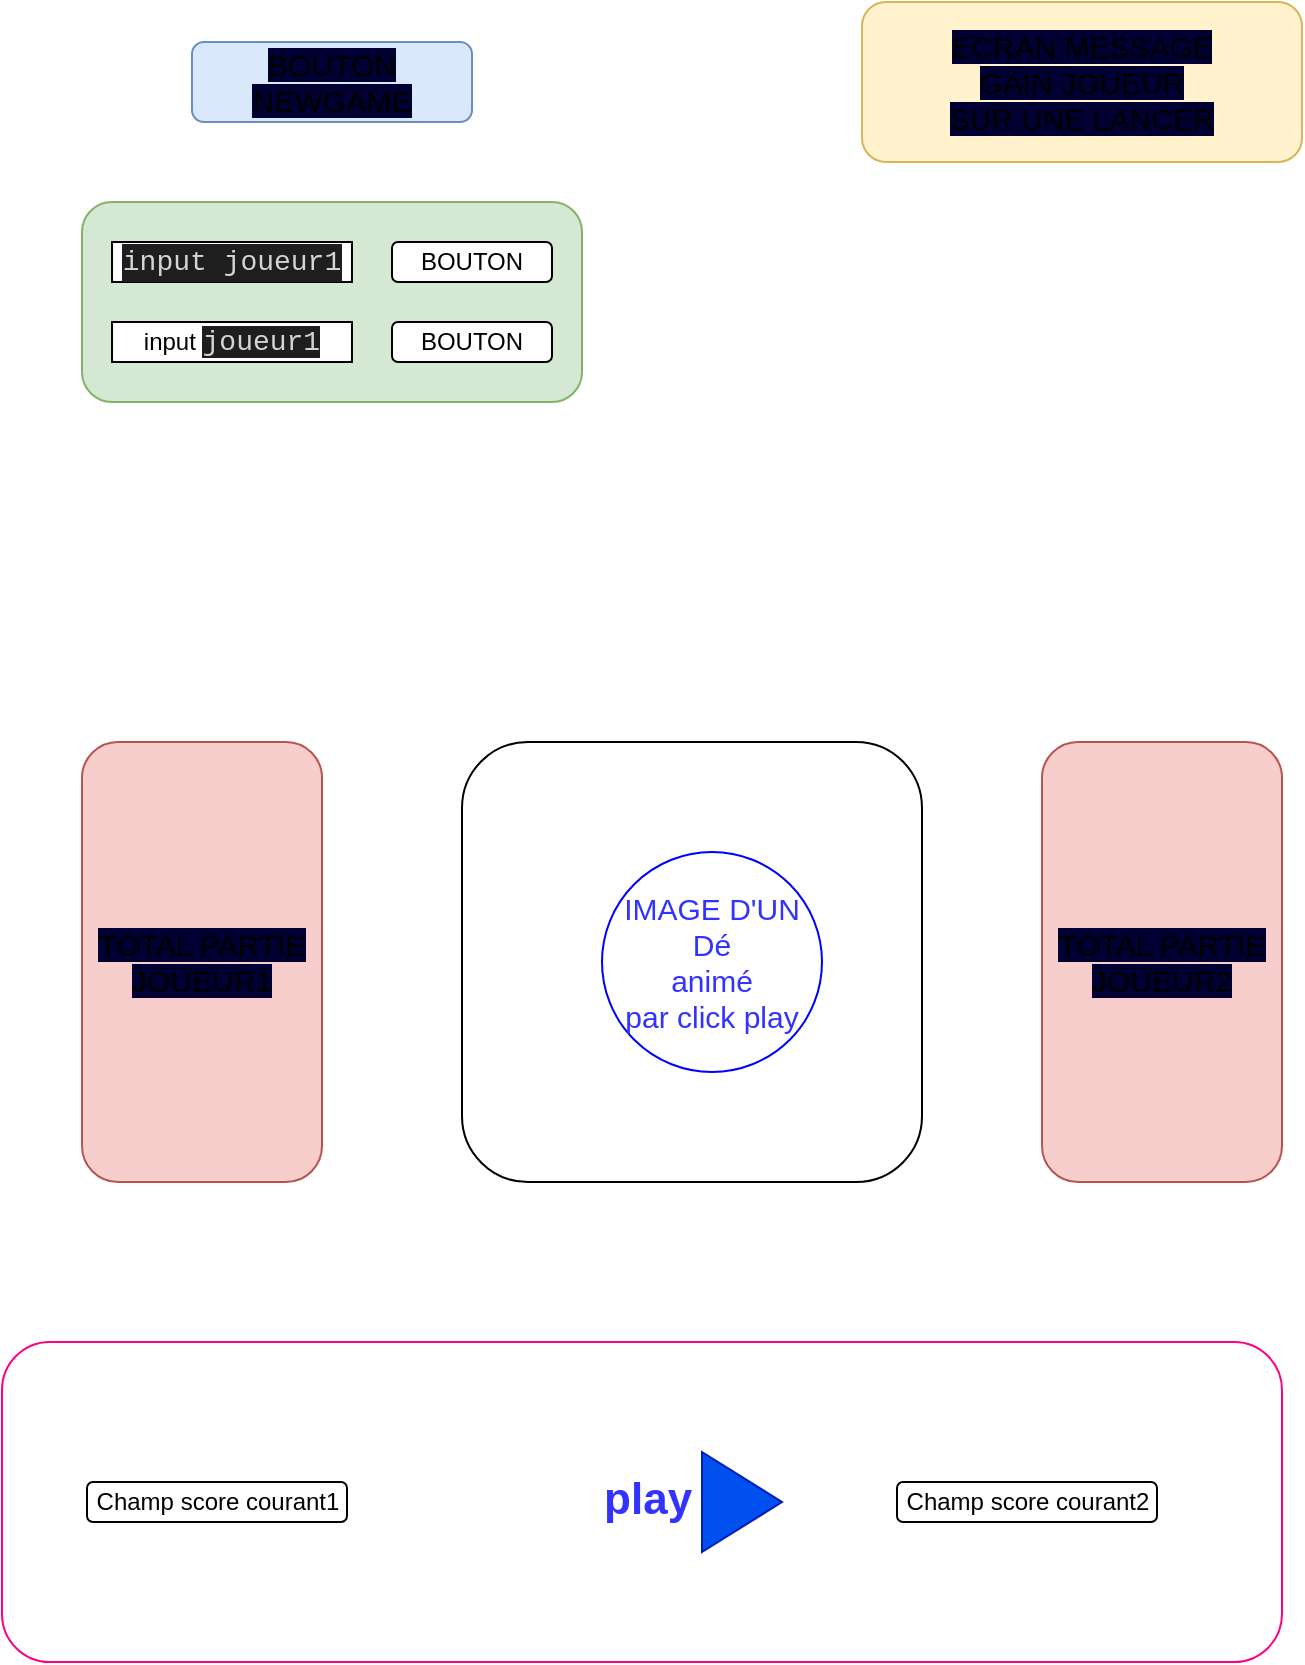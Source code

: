 <mxfile>
    <diagram name="Page-1" id="_9wD1De6k2jVan1aUwHN">
        <mxGraphModel dx="853" dy="583" grid="1" gridSize="10" guides="1" tooltips="1" connect="1" arrows="1" fold="1" page="1" pageScale="1" pageWidth="827" pageHeight="1169" math="0" shadow="0">
            <root>
                <mxCell id="0"/>
                <mxCell id="1" parent="0"/>
                <mxCell id="IERTQhnPCq3qXSyf_Xl_-2" value="&lt;font style=&quot;font-size: 15px; background-color: rgb(0, 0, 51);&quot;&gt;BOUTON NEWGAME&lt;/font&gt;" style="rounded=1;whiteSpace=wrap;html=1;fillColor=#dae8fc;strokeColor=#6c8ebf;" parent="1" vertex="1">
                    <mxGeometry x="225" y="70" width="140" height="40" as="geometry"/>
                </mxCell>
                <mxCell id="IERTQhnPCq3qXSyf_Xl_-4" value="" style="rounded=1;whiteSpace=wrap;html=1;" parent="1" vertex="1">
                    <mxGeometry x="360" y="420" width="230" height="220" as="geometry"/>
                </mxCell>
                <mxCell id="IERTQhnPCq3qXSyf_Xl_-8" value="" style="rounded=1;whiteSpace=wrap;html=1;fillColor=#d5e8d4;strokeColor=#82b366;" parent="1" vertex="1">
                    <mxGeometry x="170" y="150" width="250" height="100" as="geometry"/>
                </mxCell>
                <mxCell id="IERTQhnPCq3qXSyf_Xl_-11" value="&lt;div style=&quot;color: rgb(212, 212, 212); background-color: rgb(30, 30, 30); font-family: Consolas, &amp;quot;Courier New&amp;quot;, monospace; font-size: 14px; line-height: 19px;&quot;&gt;input&amp;nbsp;joueur1&lt;/div&gt;" style="rounded=0;whiteSpace=wrap;html=1;" parent="1" vertex="1">
                    <mxGeometry x="185" y="170" width="120" height="20" as="geometry"/>
                </mxCell>
                <mxCell id="IERTQhnPCq3qXSyf_Xl_-12" value="input&amp;nbsp;&lt;span style=&quot;color: rgb(212, 212, 212); font-family: Consolas, &amp;quot;Courier New&amp;quot;, monospace; font-size: 14px; background-color: rgb(30, 30, 30);&quot;&gt;joueur1&lt;/span&gt;" style="rounded=0;whiteSpace=wrap;html=1;" parent="1" vertex="1">
                    <mxGeometry x="185" y="210" width="120" height="20" as="geometry"/>
                </mxCell>
                <mxCell id="IERTQhnPCq3qXSyf_Xl_-13" value="&lt;font style=&quot;font-size: 15px; background-color: rgb(0, 0, 51);&quot;&gt;TOTAL PARTIE&lt;br&gt;JOUEUR1&lt;/font&gt;" style="rounded=1;whiteSpace=wrap;html=1;strokeColor=#b85450;fillColor=#f8cecc;" parent="1" vertex="1">
                    <mxGeometry x="170" y="420" width="120" height="220" as="geometry"/>
                </mxCell>
                <mxCell id="IERTQhnPCq3qXSyf_Xl_-16" value="BOUTON" style="rounded=1;whiteSpace=wrap;html=1;" parent="1" vertex="1">
                    <mxGeometry x="325" y="170" width="80" height="20" as="geometry"/>
                </mxCell>
                <mxCell id="IERTQhnPCq3qXSyf_Xl_-17" value="BOUTON" style="rounded=1;whiteSpace=wrap;html=1;" parent="1" vertex="1">
                    <mxGeometry x="325" y="210" width="80" height="20" as="geometry"/>
                </mxCell>
                <mxCell id="IERTQhnPCq3qXSyf_Xl_-18" value="&lt;font style=&quot;font-size: 15px; background-color: rgb(0, 0, 51);&quot;&gt;ECRAN MESSAGE&lt;br&gt;GAIN JOUEUR&lt;br&gt;SUR UNE LANCER&lt;/font&gt;" style="rounded=1;whiteSpace=wrap;html=1;fillColor=#fff2cc;strokeColor=#d6b656;" parent="1" vertex="1">
                    <mxGeometry x="560" y="50" width="220" height="80" as="geometry"/>
                </mxCell>
                <mxCell id="IERTQhnPCq3qXSyf_Xl_-20" value="&lt;font style=&quot;font-size: 15px; background-color: rgb(0, 0, 51);&quot;&gt;TOTAL PARTIE&lt;br&gt;JOUEUR2&lt;/font&gt;" style="rounded=1;whiteSpace=wrap;html=1;strokeColor=#b85450;fillColor=#f8cecc;" parent="1" vertex="1">
                    <mxGeometry x="650" y="420" width="120" height="220" as="geometry"/>
                </mxCell>
                <mxCell id="IERTQhnPCq3qXSyf_Xl_-21" value="&lt;p style=&quot;line-height: 120%;&quot;&gt;&lt;b&gt;&lt;font style=&quot;font-size: 22px;&quot;&gt;&amp;nbsp;play&lt;/font&gt;&lt;/b&gt;&lt;/p&gt;" style="rounded=1;whiteSpace=wrap;html=1;strokeColor=#FF0080;fontColor=#3333FF;" parent="1" vertex="1">
                    <mxGeometry x="130" y="720" width="640" height="160" as="geometry"/>
                </mxCell>
                <mxCell id="IERTQhnPCq3qXSyf_Xl_-22" value="Champ score courant1" style="rounded=1;whiteSpace=wrap;html=1;" parent="1" vertex="1">
                    <mxGeometry x="172.5" y="790" width="130" height="20" as="geometry"/>
                </mxCell>
                <mxCell id="IERTQhnPCq3qXSyf_Xl_-23" value="Champ score courant2" style="rounded=1;whiteSpace=wrap;html=1;" parent="1" vertex="1">
                    <mxGeometry x="577.5" y="790" width="130" height="20" as="geometry"/>
                </mxCell>
                <mxCell id="IERTQhnPCq3qXSyf_Xl_-24" value="" style="triangle;whiteSpace=wrap;html=1;strokeColor=#001DBC;fontColor=#ffffff;fillColor=#0050ef;" parent="1" vertex="1">
                    <mxGeometry x="480" y="775" width="40" height="50" as="geometry"/>
                </mxCell>
                <mxCell id="IERTQhnPCq3qXSyf_Xl_-26" value="&lt;font style=&quot;font-size: 15px;&quot;&gt;IMAGE D'UN Dé&lt;br&gt;animé&lt;br&gt;par click play&lt;/font&gt;" style="ellipse;whiteSpace=wrap;html=1;aspect=fixed;strokeColor=#0000FF;fontColor=#3333FF;" parent="1" vertex="1">
                    <mxGeometry x="430" y="475" width="110" height="110" as="geometry"/>
                </mxCell>
            </root>
        </mxGraphModel>
    </diagram>
</mxfile>
